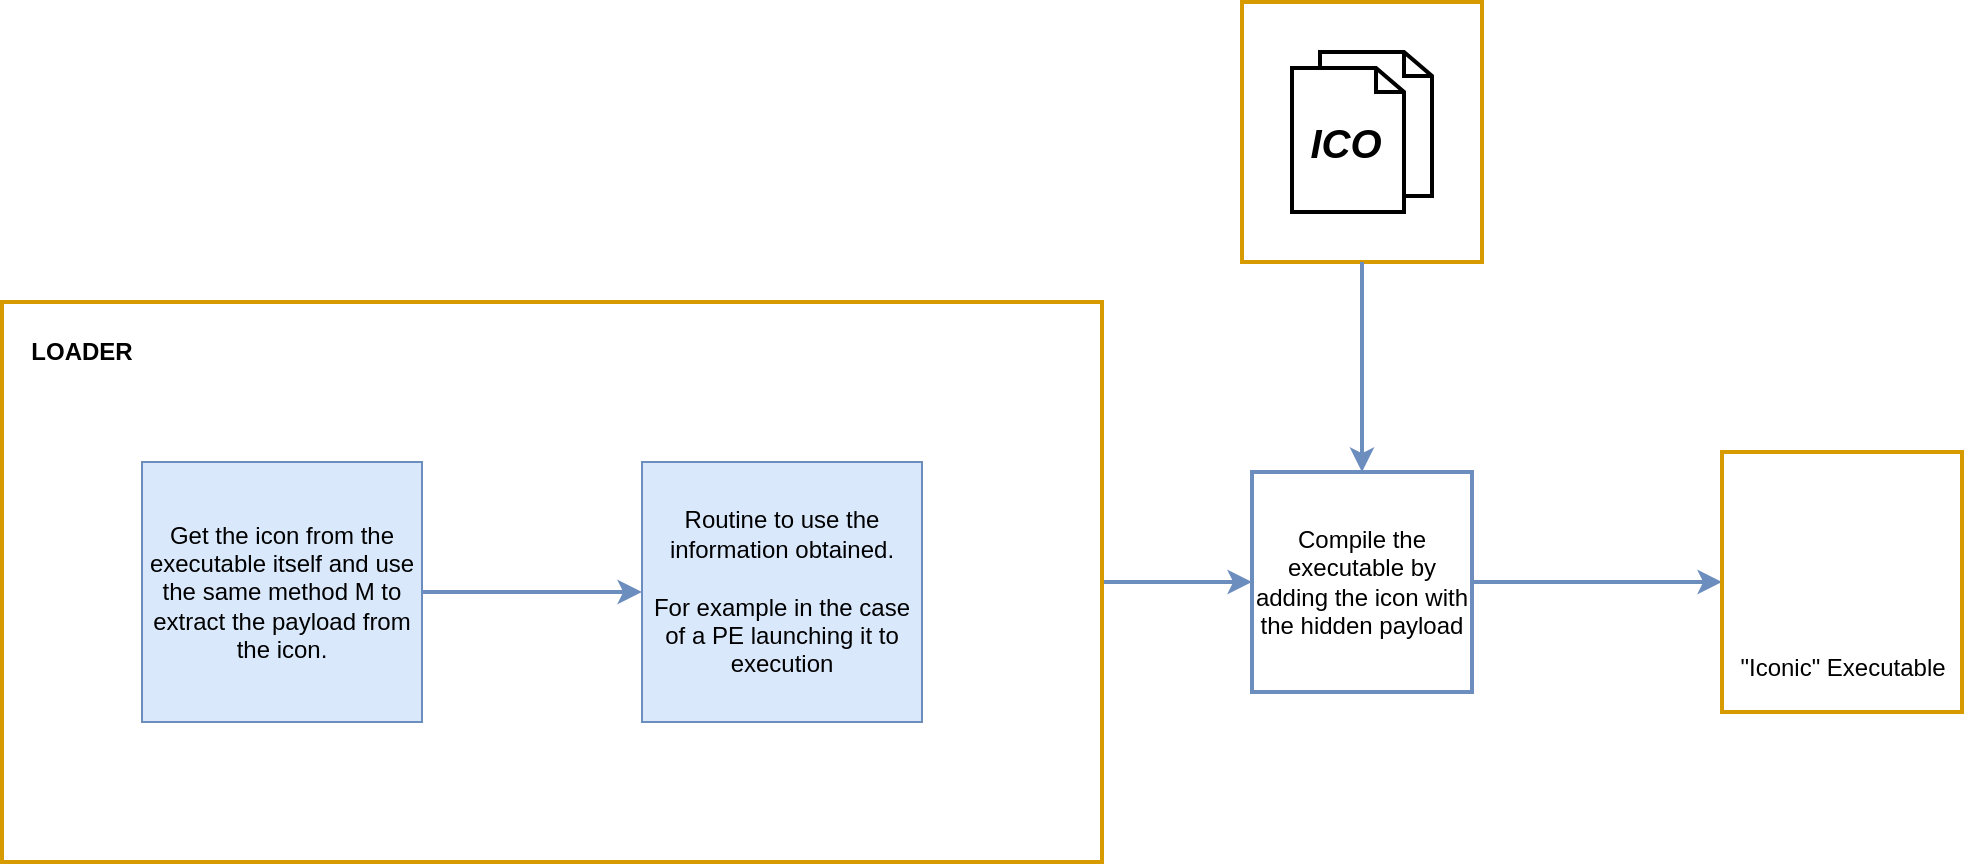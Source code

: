 <mxfile version="24.9.1">
  <diagram name="Página-1" id="EYgn4dxLXQDhPXcIG2n-">
    <mxGraphModel dx="1008" dy="592" grid="1" gridSize="10" guides="1" tooltips="1" connect="1" arrows="1" fold="1" page="1" pageScale="1" pageWidth="827" pageHeight="1169" math="0" shadow="0">
      <root>
        <mxCell id="0" />
        <mxCell id="1" parent="0" />
        <mxCell id="z7ftqYcidsBtS01_TY97-4" value="" style="group" vertex="1" connectable="0" parent="1">
          <mxGeometry x="660" y="50" width="120" height="130" as="geometry" />
        </mxCell>
        <mxCell id="z7ftqYcidsBtS01_TY97-3" value="" style="rounded=0;whiteSpace=wrap;html=1;fillColor=#FFFFFF;strokeColor=#d79b00;strokeWidth=2;" vertex="1" parent="z7ftqYcidsBtS01_TY97-4">
          <mxGeometry width="120" height="130" as="geometry" />
        </mxCell>
        <mxCell id="z7ftqYcidsBtS01_TY97-1" value="" style="html=1;verticalLabelPosition=bottom;align=center;labelBackgroundColor=#ffffff;verticalAlign=top;strokeWidth=2;strokeColor=#000000;shadow=0;dashed=0;shape=mxgraph.ios7.icons.documents;" vertex="1" parent="z7ftqYcidsBtS01_TY97-4">
          <mxGeometry x="25" y="25" width="70" height="80" as="geometry" />
        </mxCell>
        <mxCell id="z7ftqYcidsBtS01_TY97-2" value="&lt;font style=&quot;font-size: 20px;&quot;&gt;&lt;i&gt;&lt;b&gt;ICO&lt;/b&gt;&lt;/i&gt;&lt;/font&gt;" style="text;html=1;align=center;verticalAlign=middle;whiteSpace=wrap;rounded=0;" vertex="1" parent="z7ftqYcidsBtS01_TY97-4">
          <mxGeometry x="22" y="55" width="60" height="30" as="geometry" />
        </mxCell>
        <mxCell id="z7ftqYcidsBtS01_TY97-12" style="edgeStyle=orthogonalEdgeStyle;rounded=0;orthogonalLoop=1;jettySize=auto;html=1;exitX=1;exitY=0.5;exitDx=0;exitDy=0;fillColor=#dae8fc;strokeColor=#6c8ebf;strokeWidth=2;" edge="1" parent="1" source="z7ftqYcidsBtS01_TY97-6" target="z7ftqYcidsBtS01_TY97-11">
          <mxGeometry relative="1" as="geometry" />
        </mxCell>
        <mxCell id="z7ftqYcidsBtS01_TY97-6" value="" style="rounded=0;whiteSpace=wrap;html=1;fillColor=#FFFFFF;strokeColor=#d79b00;strokeWidth=2;" vertex="1" parent="1">
          <mxGeometry x="40" y="200" width="550" height="280" as="geometry" />
        </mxCell>
        <mxCell id="z7ftqYcidsBtS01_TY97-7" value="&lt;b&gt;LOADER&lt;/b&gt;" style="text;html=1;align=center;verticalAlign=middle;whiteSpace=wrap;rounded=0;" vertex="1" parent="1">
          <mxGeometry x="50" y="210" width="60" height="30" as="geometry" />
        </mxCell>
        <mxCell id="z7ftqYcidsBtS01_TY97-10" style="edgeStyle=orthogonalEdgeStyle;rounded=0;orthogonalLoop=1;jettySize=auto;html=1;exitX=1;exitY=0.5;exitDx=0;exitDy=0;fillColor=#dae8fc;strokeColor=#6c8ebf;strokeWidth=2;" edge="1" parent="1" source="z7ftqYcidsBtS01_TY97-8" target="z7ftqYcidsBtS01_TY97-9">
          <mxGeometry relative="1" as="geometry" />
        </mxCell>
        <mxCell id="z7ftqYcidsBtS01_TY97-8" value="Get the icon from the executable itself and use the same method M to extract the payload from the icon." style="rounded=0;whiteSpace=wrap;html=1;fillColor=#dae8fc;strokeColor=#6c8ebf;" vertex="1" parent="1">
          <mxGeometry x="110" y="280" width="140" height="130" as="geometry" />
        </mxCell>
        <mxCell id="z7ftqYcidsBtS01_TY97-9" value="Routine to use the information obtained.&lt;div&gt;&lt;br&gt;&lt;/div&gt;&lt;div&gt;For example in the case of a PE launching it to execution&lt;/div&gt;" style="rounded=0;whiteSpace=wrap;html=1;fillColor=#dae8fc;strokeColor=#6c8ebf;" vertex="1" parent="1">
          <mxGeometry x="360" y="280" width="140" height="130" as="geometry" />
        </mxCell>
        <mxCell id="z7ftqYcidsBtS01_TY97-19" style="edgeStyle=orthogonalEdgeStyle;rounded=0;orthogonalLoop=1;jettySize=auto;html=1;exitX=1;exitY=0.5;exitDx=0;exitDy=0;fillColor=#dae8fc;strokeColor=#6c8ebf;strokeWidth=2;" edge="1" parent="1" source="z7ftqYcidsBtS01_TY97-11" target="z7ftqYcidsBtS01_TY97-16">
          <mxGeometry relative="1" as="geometry" />
        </mxCell>
        <mxCell id="z7ftqYcidsBtS01_TY97-11" value="Compile the executable by adding the icon with the hidden payload" style="whiteSpace=wrap;html=1;aspect=fixed;fillColor=#FFFFFF;strokeColor=#6c8ebf;strokeWidth=2;" vertex="1" parent="1">
          <mxGeometry x="665" y="285" width="110" height="110" as="geometry" />
        </mxCell>
        <mxCell id="z7ftqYcidsBtS01_TY97-13" style="edgeStyle=orthogonalEdgeStyle;rounded=0;orthogonalLoop=1;jettySize=auto;html=1;exitX=0.5;exitY=1;exitDx=0;exitDy=0;fillColor=#dae8fc;strokeColor=#6c8ebf;strokeWidth=2;" edge="1" parent="1" source="z7ftqYcidsBtS01_TY97-3" target="z7ftqYcidsBtS01_TY97-11">
          <mxGeometry relative="1" as="geometry" />
        </mxCell>
        <mxCell id="z7ftqYcidsBtS01_TY97-15" value="" style="group" vertex="1" connectable="0" parent="1">
          <mxGeometry x="900" y="275" width="120" height="130" as="geometry" />
        </mxCell>
        <mxCell id="z7ftqYcidsBtS01_TY97-16" value="" style="rounded=0;whiteSpace=wrap;html=1;fillColor=#FFFFFF;strokeColor=#d79b00;strokeWidth=2;" vertex="1" parent="z7ftqYcidsBtS01_TY97-15">
          <mxGeometry width="120" height="130" as="geometry" />
        </mxCell>
        <mxCell id="z7ftqYcidsBtS01_TY97-14" value="&quot;Iconic&quot; Executable" style="shape=image;html=1;verticalAlign=top;verticalLabelPosition=bottom;labelBackgroundColor=#ffffff;imageAspect=0;aspect=fixed;image=https://cdn3.iconfinder.com/data/icons/snowish/128x128/mimetypes/application-x-executable.png" vertex="1" parent="z7ftqYcidsBtS01_TY97-15">
          <mxGeometry x="23" y="20" width="74" height="74" as="geometry" />
        </mxCell>
      </root>
    </mxGraphModel>
  </diagram>
</mxfile>
